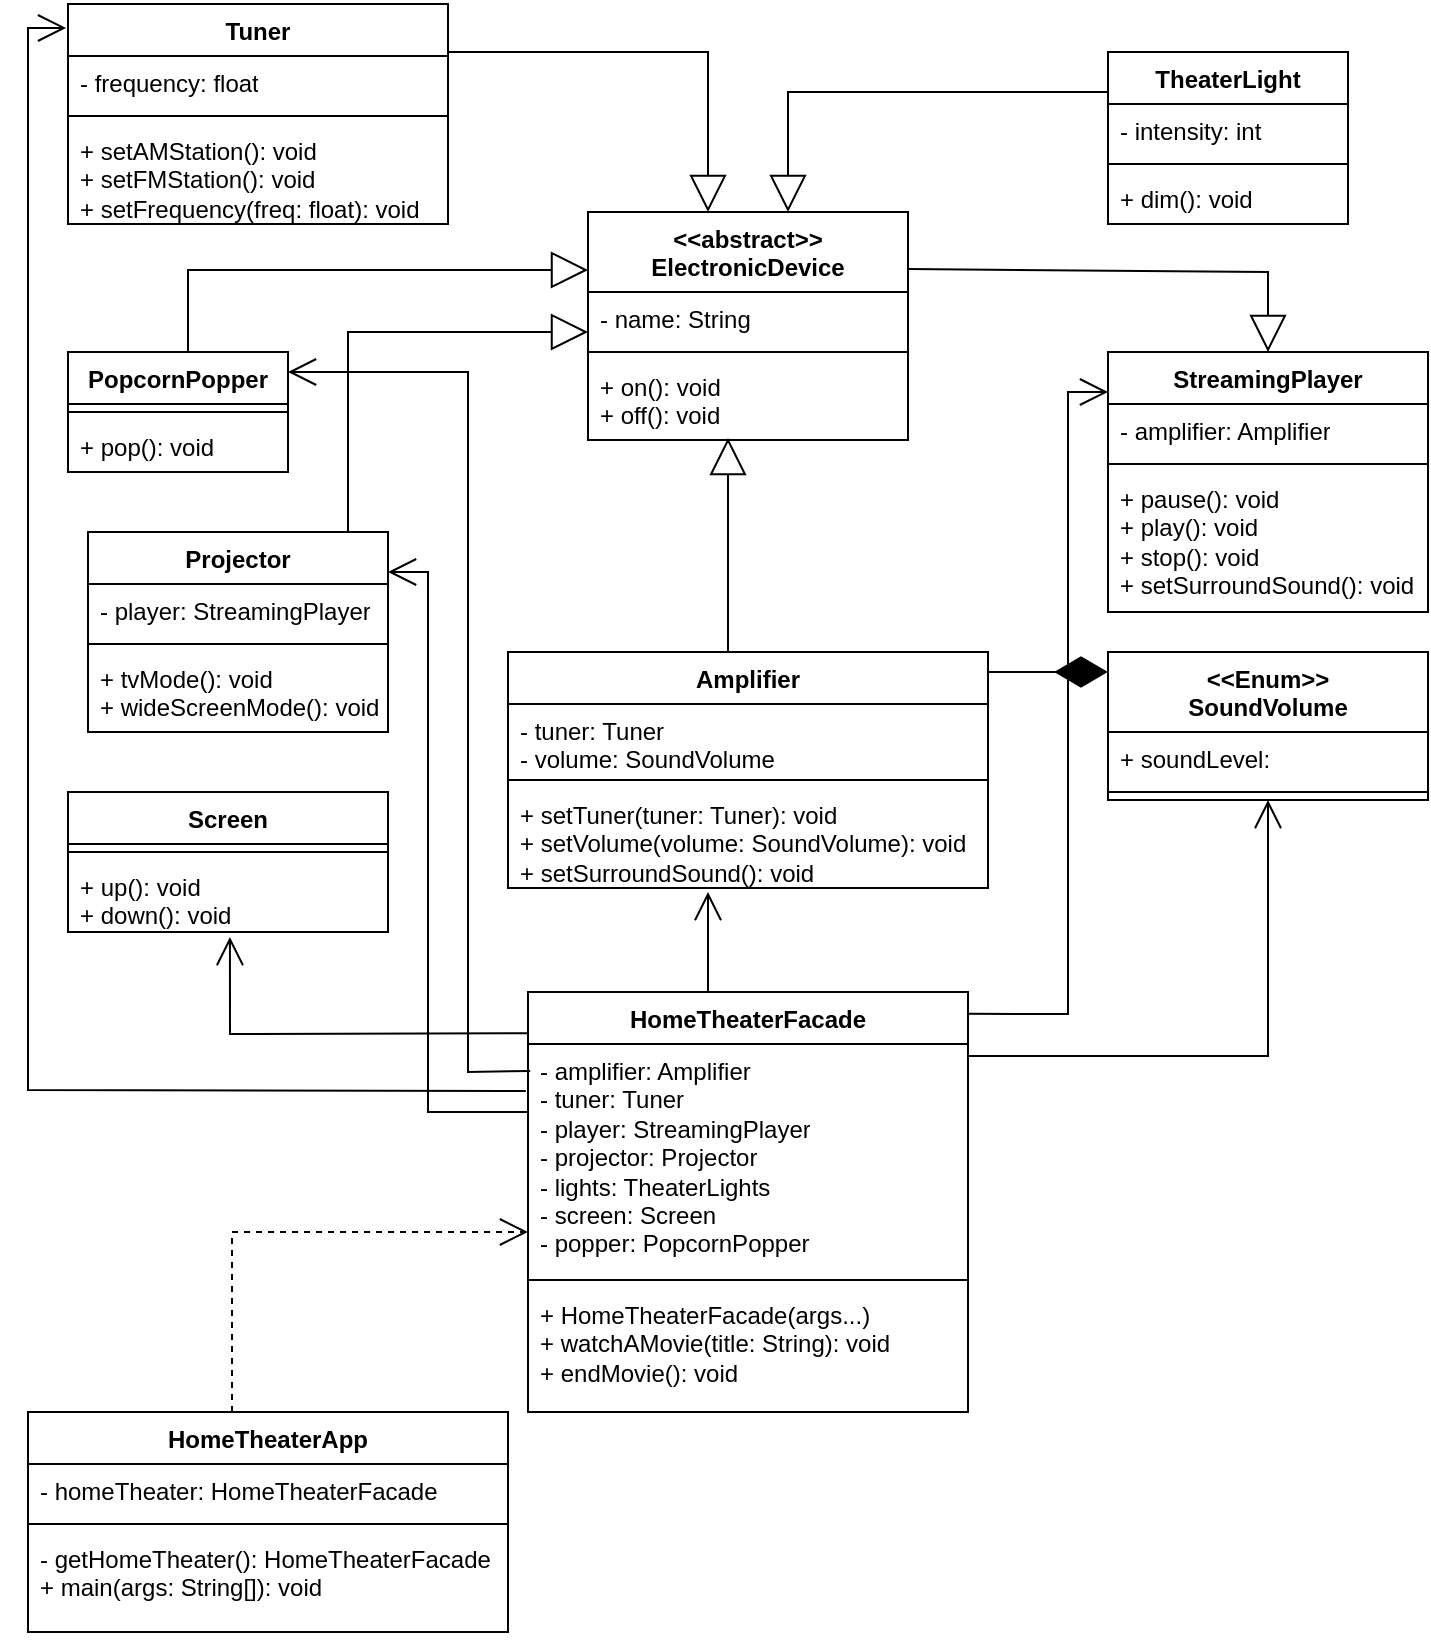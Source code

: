 <mxfile version="21.2.7" type="device">
  <diagram id="C5RBs43oDa-KdzZeNtuy" name="Page-1">
    <mxGraphModel dx="626" dy="506" grid="1" gridSize="10" guides="1" tooltips="1" connect="1" arrows="1" fold="1" page="1" pageScale="1" pageWidth="827" pageHeight="1169" math="0" shadow="0">
      <root>
        <mxCell id="WIyWlLk6GJQsqaUBKTNV-0" />
        <mxCell id="WIyWlLk6GJQsqaUBKTNV-1" parent="WIyWlLk6GJQsqaUBKTNV-0" />
        <mxCell id="b7FRPhEBqmf-UfQmPgy6-0" value="Screen" style="swimlane;fontStyle=1;align=center;verticalAlign=top;childLayout=stackLayout;horizontal=1;startSize=26;horizontalStack=0;resizeParent=1;resizeParentMax=0;resizeLast=0;collapsible=1;marginBottom=0;whiteSpace=wrap;html=1;" vertex="1" parent="WIyWlLk6GJQsqaUBKTNV-1">
          <mxGeometry x="40" y="450" width="160" height="70" as="geometry" />
        </mxCell>
        <mxCell id="b7FRPhEBqmf-UfQmPgy6-2" value="" style="line;strokeWidth=1;fillColor=none;align=left;verticalAlign=middle;spacingTop=-1;spacingLeft=3;spacingRight=3;rotatable=0;labelPosition=right;points=[];portConstraint=eastwest;strokeColor=inherit;" vertex="1" parent="b7FRPhEBqmf-UfQmPgy6-0">
          <mxGeometry y="26" width="160" height="8" as="geometry" />
        </mxCell>
        <mxCell id="b7FRPhEBqmf-UfQmPgy6-3" value="+ up(): void&lt;br&gt;+ down(): void" style="text;strokeColor=none;fillColor=none;align=left;verticalAlign=top;spacingLeft=4;spacingRight=4;overflow=hidden;rotatable=0;points=[[0,0.5],[1,0.5]];portConstraint=eastwest;whiteSpace=wrap;html=1;" vertex="1" parent="b7FRPhEBqmf-UfQmPgy6-0">
          <mxGeometry y="34" width="160" height="36" as="geometry" />
        </mxCell>
        <mxCell id="b7FRPhEBqmf-UfQmPgy6-4" value="PopcornPopper" style="swimlane;fontStyle=1;align=center;verticalAlign=top;childLayout=stackLayout;horizontal=1;startSize=26;horizontalStack=0;resizeParent=1;resizeParentMax=0;resizeLast=0;collapsible=1;marginBottom=0;whiteSpace=wrap;html=1;" vertex="1" parent="WIyWlLk6GJQsqaUBKTNV-1">
          <mxGeometry x="40" y="230" width="110" height="60" as="geometry" />
        </mxCell>
        <mxCell id="b7FRPhEBqmf-UfQmPgy6-6" value="" style="line;strokeWidth=1;fillColor=none;align=left;verticalAlign=middle;spacingTop=-1;spacingLeft=3;spacingRight=3;rotatable=0;labelPosition=right;points=[];portConstraint=eastwest;strokeColor=inherit;" vertex="1" parent="b7FRPhEBqmf-UfQmPgy6-4">
          <mxGeometry y="26" width="110" height="8" as="geometry" />
        </mxCell>
        <mxCell id="b7FRPhEBqmf-UfQmPgy6-7" value="+ pop(): void" style="text;strokeColor=none;fillColor=none;align=left;verticalAlign=top;spacingLeft=4;spacingRight=4;overflow=hidden;rotatable=0;points=[[0,0.5],[1,0.5]];portConstraint=eastwest;whiteSpace=wrap;html=1;" vertex="1" parent="b7FRPhEBqmf-UfQmPgy6-4">
          <mxGeometry y="34" width="110" height="26" as="geometry" />
        </mxCell>
        <mxCell id="b7FRPhEBqmf-UfQmPgy6-8" value="StreamingPlayer" style="swimlane;fontStyle=1;align=center;verticalAlign=top;childLayout=stackLayout;horizontal=1;startSize=26;horizontalStack=0;resizeParent=1;resizeParentMax=0;resizeLast=0;collapsible=1;marginBottom=0;whiteSpace=wrap;html=1;" vertex="1" parent="WIyWlLk6GJQsqaUBKTNV-1">
          <mxGeometry x="560" y="230" width="160" height="130" as="geometry" />
        </mxCell>
        <mxCell id="b7FRPhEBqmf-UfQmPgy6-9" value="- amplifier: Amplifier" style="text;strokeColor=none;fillColor=none;align=left;verticalAlign=top;spacingLeft=4;spacingRight=4;overflow=hidden;rotatable=0;points=[[0,0.5],[1,0.5]];portConstraint=eastwest;whiteSpace=wrap;html=1;" vertex="1" parent="b7FRPhEBqmf-UfQmPgy6-8">
          <mxGeometry y="26" width="160" height="26" as="geometry" />
        </mxCell>
        <mxCell id="b7FRPhEBqmf-UfQmPgy6-10" value="" style="line;strokeWidth=1;fillColor=none;align=left;verticalAlign=middle;spacingTop=-1;spacingLeft=3;spacingRight=3;rotatable=0;labelPosition=right;points=[];portConstraint=eastwest;strokeColor=inherit;" vertex="1" parent="b7FRPhEBqmf-UfQmPgy6-8">
          <mxGeometry y="52" width="160" height="8" as="geometry" />
        </mxCell>
        <mxCell id="b7FRPhEBqmf-UfQmPgy6-11" value="+ pause(): void&lt;br&gt;+ play(): void&lt;br&gt;+ stop(): void&lt;br&gt;+ setSurroundSound(): void" style="text;strokeColor=none;fillColor=none;align=left;verticalAlign=top;spacingLeft=4;spacingRight=4;overflow=hidden;rotatable=0;points=[[0,0.5],[1,0.5]];portConstraint=eastwest;whiteSpace=wrap;html=1;" vertex="1" parent="b7FRPhEBqmf-UfQmPgy6-8">
          <mxGeometry y="60" width="160" height="70" as="geometry" />
        </mxCell>
        <mxCell id="b7FRPhEBqmf-UfQmPgy6-16" value="Projector" style="swimlane;fontStyle=1;align=center;verticalAlign=top;childLayout=stackLayout;horizontal=1;startSize=26;horizontalStack=0;resizeParent=1;resizeParentMax=0;resizeLast=0;collapsible=1;marginBottom=0;whiteSpace=wrap;html=1;" vertex="1" parent="WIyWlLk6GJQsqaUBKTNV-1">
          <mxGeometry x="50" y="320" width="150" height="100" as="geometry" />
        </mxCell>
        <mxCell id="b7FRPhEBqmf-UfQmPgy6-17" value="- player: StreamingPlayer" style="text;strokeColor=none;fillColor=none;align=left;verticalAlign=top;spacingLeft=4;spacingRight=4;overflow=hidden;rotatable=0;points=[[0,0.5],[1,0.5]];portConstraint=eastwest;whiteSpace=wrap;html=1;" vertex="1" parent="b7FRPhEBqmf-UfQmPgy6-16">
          <mxGeometry y="26" width="150" height="26" as="geometry" />
        </mxCell>
        <mxCell id="b7FRPhEBqmf-UfQmPgy6-18" value="" style="line;strokeWidth=1;fillColor=none;align=left;verticalAlign=middle;spacingTop=-1;spacingLeft=3;spacingRight=3;rotatable=0;labelPosition=right;points=[];portConstraint=eastwest;strokeColor=inherit;" vertex="1" parent="b7FRPhEBqmf-UfQmPgy6-16">
          <mxGeometry y="52" width="150" height="8" as="geometry" />
        </mxCell>
        <mxCell id="b7FRPhEBqmf-UfQmPgy6-19" value="+ tvMode(): void&lt;br&gt;+ wideScreenMode(): void" style="text;strokeColor=none;fillColor=none;align=left;verticalAlign=top;spacingLeft=4;spacingRight=4;overflow=hidden;rotatable=0;points=[[0,0.5],[1,0.5]];portConstraint=eastwest;whiteSpace=wrap;html=1;" vertex="1" parent="b7FRPhEBqmf-UfQmPgy6-16">
          <mxGeometry y="60" width="150" height="40" as="geometry" />
        </mxCell>
        <mxCell id="b7FRPhEBqmf-UfQmPgy6-20" value="Amplifier" style="swimlane;fontStyle=1;align=center;verticalAlign=top;childLayout=stackLayout;horizontal=1;startSize=26;horizontalStack=0;resizeParent=1;resizeParentMax=0;resizeLast=0;collapsible=1;marginBottom=0;whiteSpace=wrap;html=1;" vertex="1" parent="WIyWlLk6GJQsqaUBKTNV-1">
          <mxGeometry x="260" y="380" width="240" height="118" as="geometry" />
        </mxCell>
        <mxCell id="b7FRPhEBqmf-UfQmPgy6-21" value="- tuner: Tuner&lt;br&gt;- volume: SoundVolume" style="text;strokeColor=none;fillColor=none;align=left;verticalAlign=top;spacingLeft=4;spacingRight=4;overflow=hidden;rotatable=0;points=[[0,0.5],[1,0.5]];portConstraint=eastwest;whiteSpace=wrap;html=1;" vertex="1" parent="b7FRPhEBqmf-UfQmPgy6-20">
          <mxGeometry y="26" width="240" height="34" as="geometry" />
        </mxCell>
        <mxCell id="b7FRPhEBqmf-UfQmPgy6-22" value="" style="line;strokeWidth=1;fillColor=none;align=left;verticalAlign=middle;spacingTop=-1;spacingLeft=3;spacingRight=3;rotatable=0;labelPosition=right;points=[];portConstraint=eastwest;strokeColor=inherit;" vertex="1" parent="b7FRPhEBqmf-UfQmPgy6-20">
          <mxGeometry y="60" width="240" height="8" as="geometry" />
        </mxCell>
        <mxCell id="b7FRPhEBqmf-UfQmPgy6-23" value="+ setTuner(tuner: Tuner): void&lt;br&gt;+ setVolume(volume: SoundVolume): void&lt;br&gt;+ setSurroundSound(): void" style="text;strokeColor=none;fillColor=none;align=left;verticalAlign=top;spacingLeft=4;spacingRight=4;overflow=hidden;rotatable=0;points=[[0,0.5],[1,0.5]];portConstraint=eastwest;whiteSpace=wrap;html=1;" vertex="1" parent="b7FRPhEBqmf-UfQmPgy6-20">
          <mxGeometry y="68" width="240" height="50" as="geometry" />
        </mxCell>
        <mxCell id="b7FRPhEBqmf-UfQmPgy6-24" value="Tuner" style="swimlane;fontStyle=1;align=center;verticalAlign=top;childLayout=stackLayout;horizontal=1;startSize=26;horizontalStack=0;resizeParent=1;resizeParentMax=0;resizeLast=0;collapsible=1;marginBottom=0;whiteSpace=wrap;html=1;" vertex="1" parent="WIyWlLk6GJQsqaUBKTNV-1">
          <mxGeometry x="40" y="56" width="190" height="110" as="geometry" />
        </mxCell>
        <mxCell id="b7FRPhEBqmf-UfQmPgy6-25" value="- frequency: float" style="text;strokeColor=none;fillColor=none;align=left;verticalAlign=top;spacingLeft=4;spacingRight=4;overflow=hidden;rotatable=0;points=[[0,0.5],[1,0.5]];portConstraint=eastwest;whiteSpace=wrap;html=1;" vertex="1" parent="b7FRPhEBqmf-UfQmPgy6-24">
          <mxGeometry y="26" width="190" height="26" as="geometry" />
        </mxCell>
        <mxCell id="b7FRPhEBqmf-UfQmPgy6-26" value="" style="line;strokeWidth=1;fillColor=none;align=left;verticalAlign=middle;spacingTop=-1;spacingLeft=3;spacingRight=3;rotatable=0;labelPosition=right;points=[];portConstraint=eastwest;strokeColor=inherit;" vertex="1" parent="b7FRPhEBqmf-UfQmPgy6-24">
          <mxGeometry y="52" width="190" height="8" as="geometry" />
        </mxCell>
        <mxCell id="b7FRPhEBqmf-UfQmPgy6-27" value="+ setAMStation(): void&lt;br&gt;+ setFMStation(): void&lt;br&gt;+ setFrequency(freq: float): void" style="text;strokeColor=none;fillColor=none;align=left;verticalAlign=top;spacingLeft=4;spacingRight=4;overflow=hidden;rotatable=0;points=[[0,0.5],[1,0.5]];portConstraint=eastwest;whiteSpace=wrap;html=1;" vertex="1" parent="b7FRPhEBqmf-UfQmPgy6-24">
          <mxGeometry y="60" width="190" height="50" as="geometry" />
        </mxCell>
        <mxCell id="b7FRPhEBqmf-UfQmPgy6-28" value="TheaterLight" style="swimlane;fontStyle=1;align=center;verticalAlign=top;childLayout=stackLayout;horizontal=1;startSize=26;horizontalStack=0;resizeParent=1;resizeParentMax=0;resizeLast=0;collapsible=1;marginBottom=0;whiteSpace=wrap;html=1;" vertex="1" parent="WIyWlLk6GJQsqaUBKTNV-1">
          <mxGeometry x="560" y="80" width="120" height="86" as="geometry" />
        </mxCell>
        <mxCell id="b7FRPhEBqmf-UfQmPgy6-29" value="- intensity: int" style="text;strokeColor=none;fillColor=none;align=left;verticalAlign=top;spacingLeft=4;spacingRight=4;overflow=hidden;rotatable=0;points=[[0,0.5],[1,0.5]];portConstraint=eastwest;whiteSpace=wrap;html=1;" vertex="1" parent="b7FRPhEBqmf-UfQmPgy6-28">
          <mxGeometry y="26" width="120" height="26" as="geometry" />
        </mxCell>
        <mxCell id="b7FRPhEBqmf-UfQmPgy6-30" value="" style="line;strokeWidth=1;fillColor=none;align=left;verticalAlign=middle;spacingTop=-1;spacingLeft=3;spacingRight=3;rotatable=0;labelPosition=right;points=[];portConstraint=eastwest;strokeColor=inherit;" vertex="1" parent="b7FRPhEBqmf-UfQmPgy6-28">
          <mxGeometry y="52" width="120" height="8" as="geometry" />
        </mxCell>
        <mxCell id="b7FRPhEBqmf-UfQmPgy6-31" value="+ dim(): void" style="text;strokeColor=none;fillColor=none;align=left;verticalAlign=top;spacingLeft=4;spacingRight=4;overflow=hidden;rotatable=0;points=[[0,0.5],[1,0.5]];portConstraint=eastwest;whiteSpace=wrap;html=1;" vertex="1" parent="b7FRPhEBqmf-UfQmPgy6-28">
          <mxGeometry y="60" width="120" height="26" as="geometry" />
        </mxCell>
        <mxCell id="b7FRPhEBqmf-UfQmPgy6-32" value="&amp;lt;&amp;lt;abstract&amp;gt;&amp;gt;&lt;br&gt;ElectronicDevice" style="swimlane;fontStyle=1;align=center;verticalAlign=top;childLayout=stackLayout;horizontal=1;startSize=40;horizontalStack=0;resizeParent=1;resizeParentMax=0;resizeLast=0;collapsible=1;marginBottom=0;whiteSpace=wrap;html=1;" vertex="1" parent="WIyWlLk6GJQsqaUBKTNV-1">
          <mxGeometry x="300" y="160" width="160" height="114" as="geometry" />
        </mxCell>
        <mxCell id="b7FRPhEBqmf-UfQmPgy6-33" value="- name: String" style="text;strokeColor=none;fillColor=none;align=left;verticalAlign=top;spacingLeft=4;spacingRight=4;overflow=hidden;rotatable=0;points=[[0,0.5],[1,0.5]];portConstraint=eastwest;whiteSpace=wrap;html=1;" vertex="1" parent="b7FRPhEBqmf-UfQmPgy6-32">
          <mxGeometry y="40" width="160" height="26" as="geometry" />
        </mxCell>
        <mxCell id="b7FRPhEBqmf-UfQmPgy6-34" value="" style="line;strokeWidth=1;fillColor=none;align=left;verticalAlign=middle;spacingTop=-1;spacingLeft=3;spacingRight=3;rotatable=0;labelPosition=right;points=[];portConstraint=eastwest;strokeColor=inherit;" vertex="1" parent="b7FRPhEBqmf-UfQmPgy6-32">
          <mxGeometry y="66" width="160" height="8" as="geometry" />
        </mxCell>
        <mxCell id="b7FRPhEBqmf-UfQmPgy6-35" value="+ on(): void&lt;br&gt;+ off(): void" style="text;strokeColor=none;fillColor=none;align=left;verticalAlign=top;spacingLeft=4;spacingRight=4;overflow=hidden;rotatable=0;points=[[0,0.5],[1,0.5]];portConstraint=eastwest;whiteSpace=wrap;html=1;" vertex="1" parent="b7FRPhEBqmf-UfQmPgy6-32">
          <mxGeometry y="74" width="160" height="40" as="geometry" />
        </mxCell>
        <mxCell id="b7FRPhEBqmf-UfQmPgy6-36" value="HomeTheaterFacade" style="swimlane;fontStyle=1;align=center;verticalAlign=top;childLayout=stackLayout;horizontal=1;startSize=26;horizontalStack=0;resizeParent=1;resizeParentMax=0;resizeLast=0;collapsible=1;marginBottom=0;whiteSpace=wrap;html=1;" vertex="1" parent="WIyWlLk6GJQsqaUBKTNV-1">
          <mxGeometry x="270" y="550" width="220" height="210" as="geometry" />
        </mxCell>
        <mxCell id="b7FRPhEBqmf-UfQmPgy6-37" value="- amplifier: Amplifier&lt;br&gt;- tuner: Tuner&lt;br&gt;- player: StreamingPlayer&lt;br&gt;- projector: Projector&lt;br&gt;- lights: TheaterLights&lt;br&gt;- screen: Screen&lt;br&gt;- popper: PopcornPopper" style="text;strokeColor=none;fillColor=none;align=left;verticalAlign=top;spacingLeft=4;spacingRight=4;overflow=hidden;rotatable=0;points=[[0,0.5],[1,0.5]];portConstraint=eastwest;whiteSpace=wrap;html=1;" vertex="1" parent="b7FRPhEBqmf-UfQmPgy6-36">
          <mxGeometry y="26" width="220" height="114" as="geometry" />
        </mxCell>
        <mxCell id="b7FRPhEBqmf-UfQmPgy6-38" value="" style="line;strokeWidth=1;fillColor=none;align=left;verticalAlign=middle;spacingTop=-1;spacingLeft=3;spacingRight=3;rotatable=0;labelPosition=right;points=[];portConstraint=eastwest;strokeColor=inherit;" vertex="1" parent="b7FRPhEBqmf-UfQmPgy6-36">
          <mxGeometry y="140" width="220" height="8" as="geometry" />
        </mxCell>
        <mxCell id="b7FRPhEBqmf-UfQmPgy6-39" value="+ HomeTheaterFacade(args...)&lt;br&gt;+ watchAMovie(title: String): void&lt;br&gt;+ endMovie(): void" style="text;strokeColor=none;fillColor=none;align=left;verticalAlign=top;spacingLeft=4;spacingRight=4;overflow=hidden;rotatable=0;points=[[0,0.5],[1,0.5]];portConstraint=eastwest;whiteSpace=wrap;html=1;" vertex="1" parent="b7FRPhEBqmf-UfQmPgy6-36">
          <mxGeometry y="148" width="220" height="62" as="geometry" />
        </mxCell>
        <mxCell id="b7FRPhEBqmf-UfQmPgy6-41" value="" style="endArrow=block;endSize=16;endFill=0;html=1;rounded=0;" edge="1" parent="WIyWlLk6GJQsqaUBKTNV-1">
          <mxGeometry width="160" relative="1" as="geometry">
            <mxPoint x="180" y="320" as="sourcePoint" />
            <mxPoint x="300" y="220" as="targetPoint" />
            <Array as="points">
              <mxPoint x="180" y="220" />
            </Array>
            <mxPoint as="offset" />
          </mxGeometry>
        </mxCell>
        <mxCell id="b7FRPhEBqmf-UfQmPgy6-42" value="" style="endArrow=block;endSize=16;endFill=0;html=1;rounded=0;" edge="1" parent="WIyWlLk6GJQsqaUBKTNV-1">
          <mxGeometry width="160" relative="1" as="geometry">
            <mxPoint x="370" y="380" as="sourcePoint" />
            <mxPoint x="370" y="273" as="targetPoint" />
          </mxGeometry>
        </mxCell>
        <mxCell id="b7FRPhEBqmf-UfQmPgy6-43" value="" style="endArrow=block;endSize=16;endFill=0;html=1;rounded=0;entryX=0.5;entryY=0;entryDx=0;entryDy=0;exitX=1;exitY=0.25;exitDx=0;exitDy=0;" edge="1" parent="WIyWlLk6GJQsqaUBKTNV-1" source="b7FRPhEBqmf-UfQmPgy6-32" target="b7FRPhEBqmf-UfQmPgy6-8">
          <mxGeometry width="160" relative="1" as="geometry">
            <mxPoint x="580" y="220" as="sourcePoint" />
            <mxPoint x="740" y="220" as="targetPoint" />
            <Array as="points">
              <mxPoint x="640" y="190" />
            </Array>
          </mxGeometry>
        </mxCell>
        <mxCell id="b7FRPhEBqmf-UfQmPgy6-44" value="" style="endArrow=block;endSize=16;endFill=0;html=1;rounded=0;" edge="1" parent="WIyWlLk6GJQsqaUBKTNV-1">
          <mxGeometry width="160" relative="1" as="geometry">
            <mxPoint x="100" y="230" as="sourcePoint" />
            <mxPoint x="300" y="189" as="targetPoint" />
            <Array as="points">
              <mxPoint x="100" y="189" />
            </Array>
          </mxGeometry>
        </mxCell>
        <mxCell id="b7FRPhEBqmf-UfQmPgy6-45" value="" style="endArrow=block;endSize=16;endFill=0;html=1;rounded=0;" edge="1" parent="WIyWlLk6GJQsqaUBKTNV-1">
          <mxGeometry width="160" relative="1" as="geometry">
            <mxPoint x="560" y="100" as="sourcePoint" />
            <mxPoint x="400" y="160" as="targetPoint" />
            <Array as="points">
              <mxPoint x="400" y="100" />
            </Array>
          </mxGeometry>
        </mxCell>
        <mxCell id="b7FRPhEBqmf-UfQmPgy6-46" value="" style="endArrow=block;endSize=16;endFill=0;html=1;rounded=0;" edge="1" parent="WIyWlLk6GJQsqaUBKTNV-1">
          <mxGeometry width="160" relative="1" as="geometry">
            <mxPoint x="230" y="80" as="sourcePoint" />
            <mxPoint x="360" y="160" as="targetPoint" />
            <Array as="points">
              <mxPoint x="360" y="80" />
            </Array>
          </mxGeometry>
        </mxCell>
        <mxCell id="b7FRPhEBqmf-UfQmPgy6-47" value="&amp;lt;&amp;lt;Enum&amp;gt;&amp;gt;&lt;br&gt;SoundVolume" style="swimlane;fontStyle=1;align=center;verticalAlign=top;childLayout=stackLayout;horizontal=1;startSize=40;horizontalStack=0;resizeParent=1;resizeParentMax=0;resizeLast=0;collapsible=1;marginBottom=0;whiteSpace=wrap;html=1;" vertex="1" parent="WIyWlLk6GJQsqaUBKTNV-1">
          <mxGeometry x="560" y="380" width="160" height="74" as="geometry" />
        </mxCell>
        <mxCell id="b7FRPhEBqmf-UfQmPgy6-48" value="+ soundLevel:&amp;nbsp;" style="text;strokeColor=none;fillColor=none;align=left;verticalAlign=top;spacingLeft=4;spacingRight=4;overflow=hidden;rotatable=0;points=[[0,0.5],[1,0.5]];portConstraint=eastwest;whiteSpace=wrap;html=1;" vertex="1" parent="b7FRPhEBqmf-UfQmPgy6-47">
          <mxGeometry y="40" width="160" height="26" as="geometry" />
        </mxCell>
        <mxCell id="b7FRPhEBqmf-UfQmPgy6-49" value="" style="line;strokeWidth=1;fillColor=none;align=left;verticalAlign=middle;spacingTop=-1;spacingLeft=3;spacingRight=3;rotatable=0;labelPosition=right;points=[];portConstraint=eastwest;strokeColor=inherit;" vertex="1" parent="b7FRPhEBqmf-UfQmPgy6-47">
          <mxGeometry y="66" width="160" height="8" as="geometry" />
        </mxCell>
        <mxCell id="b7FRPhEBqmf-UfQmPgy6-51" value="" style="endArrow=diamondThin;endFill=1;endSize=24;html=1;rounded=0;" edge="1" parent="WIyWlLk6GJQsqaUBKTNV-1">
          <mxGeometry width="160" relative="1" as="geometry">
            <mxPoint x="500" y="390" as="sourcePoint" />
            <mxPoint x="560" y="390" as="targetPoint" />
          </mxGeometry>
        </mxCell>
        <mxCell id="b7FRPhEBqmf-UfQmPgy6-54" value="" style="endArrow=open;endFill=1;endSize=12;html=1;rounded=0;" edge="1" parent="WIyWlLk6GJQsqaUBKTNV-1">
          <mxGeometry width="160" relative="1" as="geometry">
            <mxPoint x="360" y="550" as="sourcePoint" />
            <mxPoint x="360" y="500" as="targetPoint" />
          </mxGeometry>
        </mxCell>
        <mxCell id="b7FRPhEBqmf-UfQmPgy6-57" value="" style="endArrow=open;endFill=1;endSize=12;html=1;rounded=0;entryX=0.506;entryY=1.069;entryDx=0;entryDy=0;entryPerimeter=0;exitX=0;exitY=0.098;exitDx=0;exitDy=0;exitPerimeter=0;" edge="1" parent="WIyWlLk6GJQsqaUBKTNV-1" source="b7FRPhEBqmf-UfQmPgy6-36" target="b7FRPhEBqmf-UfQmPgy6-3">
          <mxGeometry width="160" relative="1" as="geometry">
            <mxPoint x="260" y="600" as="sourcePoint" />
            <mxPoint x="119.5" y="590" as="targetPoint" />
            <Array as="points">
              <mxPoint x="121" y="571" />
            </Array>
          </mxGeometry>
        </mxCell>
        <mxCell id="b7FRPhEBqmf-UfQmPgy6-58" value="" style="endArrow=open;endFill=1;endSize=12;html=1;rounded=0;exitX=1;exitY=0.053;exitDx=0;exitDy=0;exitPerimeter=0;entryX=0.5;entryY=1;entryDx=0;entryDy=0;" edge="1" parent="WIyWlLk6GJQsqaUBKTNV-1" source="b7FRPhEBqmf-UfQmPgy6-37" target="b7FRPhEBqmf-UfQmPgy6-47">
          <mxGeometry width="160" relative="1" as="geometry">
            <mxPoint x="640" y="690" as="sourcePoint" />
            <mxPoint x="639.5" y="514" as="targetPoint" />
            <Array as="points">
              <mxPoint x="640" y="582" />
            </Array>
          </mxGeometry>
        </mxCell>
        <mxCell id="b7FRPhEBqmf-UfQmPgy6-59" value="" style="endArrow=open;endFill=1;endSize=12;html=1;rounded=0;exitX=1;exitY=0.052;exitDx=0;exitDy=0;exitPerimeter=0;entryX=0;entryY=0.154;entryDx=0;entryDy=0;entryPerimeter=0;" edge="1" parent="WIyWlLk6GJQsqaUBKTNV-1" source="b7FRPhEBqmf-UfQmPgy6-36" target="b7FRPhEBqmf-UfQmPgy6-8">
          <mxGeometry width="160" relative="1" as="geometry">
            <mxPoint x="510" y="680" as="sourcePoint" />
            <mxPoint x="510" y="560" as="targetPoint" />
            <Array as="points">
              <mxPoint x="540" y="561" />
              <mxPoint x="540" y="250" />
            </Array>
          </mxGeometry>
        </mxCell>
        <mxCell id="b7FRPhEBqmf-UfQmPgy6-60" value="" style="endArrow=open;endFill=1;endSize=12;html=1;rounded=0;entryX=-0.005;entryY=0.109;entryDx=0;entryDy=0;entryPerimeter=0;exitX=-0.005;exitY=0.206;exitDx=0;exitDy=0;exitPerimeter=0;" edge="1" parent="WIyWlLk6GJQsqaUBKTNV-1" source="b7FRPhEBqmf-UfQmPgy6-37" target="b7FRPhEBqmf-UfQmPgy6-24">
          <mxGeometry width="160" relative="1" as="geometry">
            <mxPoint x="258" y="650" as="sourcePoint" />
            <mxPoint x="20" y="60" as="targetPoint" />
            <Array as="points">
              <mxPoint x="20" y="599" />
              <mxPoint x="20" y="68" />
            </Array>
          </mxGeometry>
        </mxCell>
        <mxCell id="b7FRPhEBqmf-UfQmPgy6-61" value="" style="endArrow=open;endFill=1;endSize=12;html=1;rounded=0;exitX=0.005;exitY=0.118;exitDx=0;exitDy=0;exitPerimeter=0;" edge="1" parent="WIyWlLk6GJQsqaUBKTNV-1" source="b7FRPhEBqmf-UfQmPgy6-37">
          <mxGeometry width="160" relative="1" as="geometry">
            <mxPoint x="260" y="660" as="sourcePoint" />
            <mxPoint x="150" y="240" as="targetPoint" />
            <Array as="points">
              <mxPoint x="240" y="590" />
              <mxPoint x="240" y="240" />
            </Array>
          </mxGeometry>
        </mxCell>
        <mxCell id="b7FRPhEBqmf-UfQmPgy6-62" value="" style="endArrow=open;endFill=1;endSize=12;html=1;rounded=0;" edge="1" parent="WIyWlLk6GJQsqaUBKTNV-1">
          <mxGeometry width="160" relative="1" as="geometry">
            <mxPoint x="270" y="610" as="sourcePoint" />
            <mxPoint x="200" y="340" as="targetPoint" />
            <Array as="points">
              <mxPoint x="220" y="610" />
              <mxPoint x="220" y="340" />
            </Array>
          </mxGeometry>
        </mxCell>
        <mxCell id="b7FRPhEBqmf-UfQmPgy6-64" value="HomeTheaterApp" style="swimlane;fontStyle=1;align=center;verticalAlign=top;childLayout=stackLayout;horizontal=1;startSize=26;horizontalStack=0;resizeParent=1;resizeParentMax=0;resizeLast=0;collapsible=1;marginBottom=0;whiteSpace=wrap;html=1;" vertex="1" parent="WIyWlLk6GJQsqaUBKTNV-1">
          <mxGeometry x="20" y="760" width="240" height="110" as="geometry" />
        </mxCell>
        <mxCell id="b7FRPhEBqmf-UfQmPgy6-65" value="- homeTheater: HomeTheaterFacade" style="text;strokeColor=none;fillColor=none;align=left;verticalAlign=top;spacingLeft=4;spacingRight=4;overflow=hidden;rotatable=0;points=[[0,0.5],[1,0.5]];portConstraint=eastwest;whiteSpace=wrap;html=1;" vertex="1" parent="b7FRPhEBqmf-UfQmPgy6-64">
          <mxGeometry y="26" width="240" height="26" as="geometry" />
        </mxCell>
        <mxCell id="b7FRPhEBqmf-UfQmPgy6-66" value="" style="line;strokeWidth=1;fillColor=none;align=left;verticalAlign=middle;spacingTop=-1;spacingLeft=3;spacingRight=3;rotatable=0;labelPosition=right;points=[];portConstraint=eastwest;strokeColor=inherit;" vertex="1" parent="b7FRPhEBqmf-UfQmPgy6-64">
          <mxGeometry y="52" width="240" height="8" as="geometry" />
        </mxCell>
        <mxCell id="b7FRPhEBqmf-UfQmPgy6-67" value="- getHomeTheater(): HomeTheaterFacade&lt;br&gt;+ main(args: String[]): void" style="text;strokeColor=none;fillColor=none;align=left;verticalAlign=top;spacingLeft=4;spacingRight=4;overflow=hidden;rotatable=0;points=[[0,0.5],[1,0.5]];portConstraint=eastwest;whiteSpace=wrap;html=1;" vertex="1" parent="b7FRPhEBqmf-UfQmPgy6-64">
          <mxGeometry y="60" width="240" height="50" as="geometry" />
        </mxCell>
        <mxCell id="b7FRPhEBqmf-UfQmPgy6-68" value="" style="endArrow=open;endSize=12;dashed=1;html=1;rounded=0;exitX=0.425;exitY=0;exitDx=0;exitDy=0;exitPerimeter=0;" edge="1" parent="WIyWlLk6GJQsqaUBKTNV-1" source="b7FRPhEBqmf-UfQmPgy6-64">
          <mxGeometry width="160" relative="1" as="geometry">
            <mxPoint x="110" y="670" as="sourcePoint" />
            <mxPoint x="270" y="670" as="targetPoint" />
            <Array as="points">
              <mxPoint x="122" y="670" />
            </Array>
          </mxGeometry>
        </mxCell>
      </root>
    </mxGraphModel>
  </diagram>
</mxfile>
